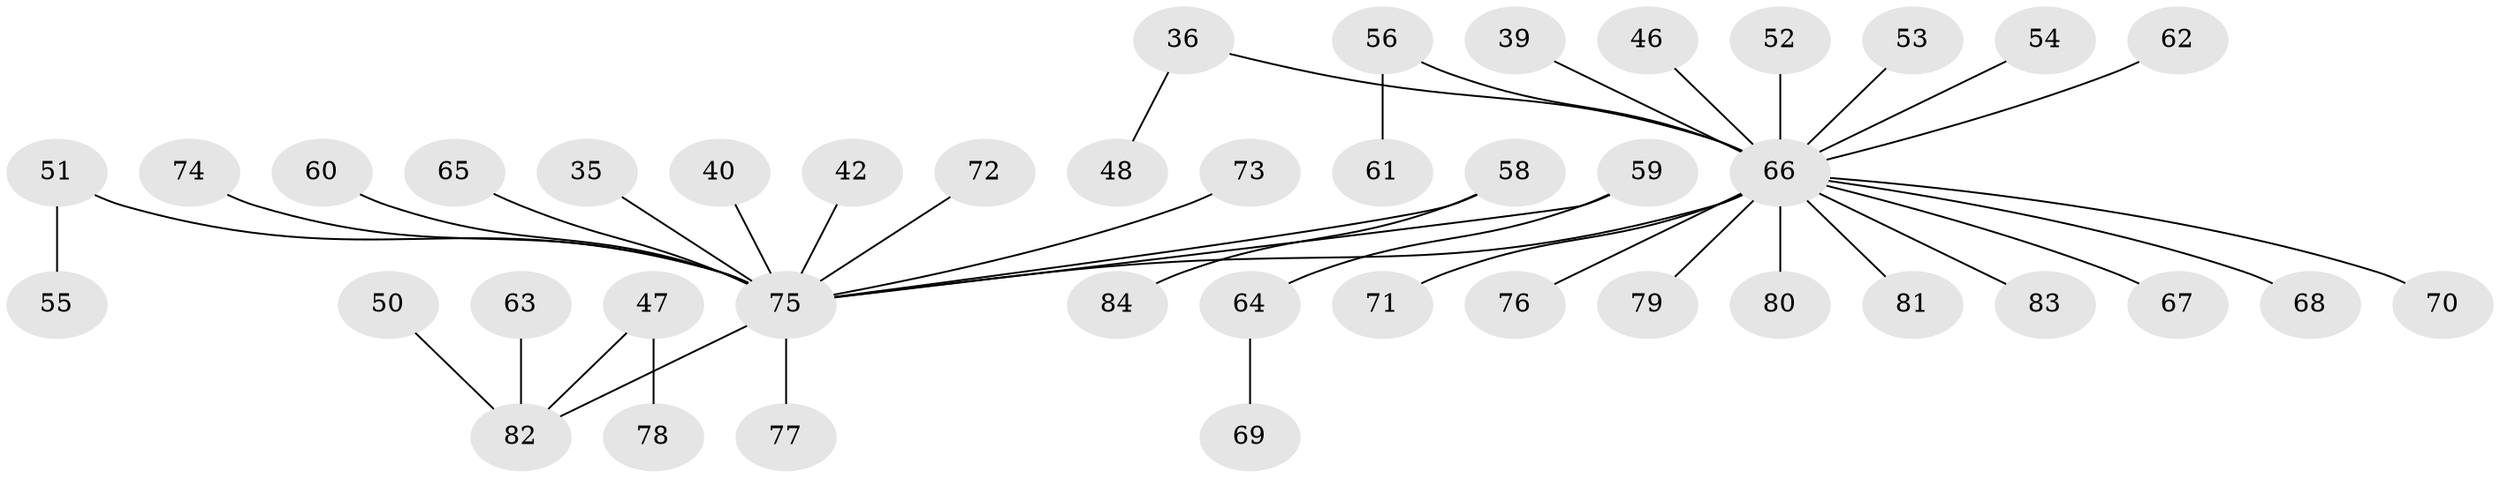 // original degree distribution, {5: 0.03571428571428571, 7: 0.011904761904761904, 6: 0.023809523809523808, 2: 0.2857142857142857, 3: 0.07142857142857142, 4: 0.07142857142857142, 1: 0.5}
// Generated by graph-tools (version 1.1) at 2025/52/03/09/25 04:52:50]
// undirected, 42 vertices, 41 edges
graph export_dot {
graph [start="1"]
  node [color=gray90,style=filled];
  35;
  36;
  39;
  40;
  42;
  46;
  47;
  48;
  50;
  51;
  52;
  53;
  54;
  55;
  56;
  58;
  59;
  60;
  61;
  62;
  63;
  64;
  65;
  66 [super="+1+14+18+7+26+27+28+38+41+43+30"];
  67;
  68;
  69;
  70;
  71;
  72;
  73;
  74;
  75 [super="+16+19+17+25+57+21+37+44+49+31+45+33"];
  76;
  77;
  78;
  79;
  80;
  81;
  82 [super="+34"];
  83;
  84;
  35 -- 75;
  36 -- 48;
  36 -- 66;
  39 -- 66;
  40 -- 75;
  42 -- 75;
  46 -- 66;
  47 -- 78;
  47 -- 82;
  50 -- 82;
  51 -- 55;
  51 -- 75;
  52 -- 66;
  53 -- 66;
  54 -- 66;
  56 -- 61;
  56 -- 66;
  58 -- 84;
  58 -- 75;
  59 -- 64;
  59 -- 75;
  60 -- 75;
  62 -- 66;
  63 -- 82;
  64 -- 69;
  65 -- 75;
  66 -- 83;
  66 -- 71;
  66 -- 75;
  66 -- 80;
  66 -- 76;
  66 -- 79;
  66 -- 81;
  66 -- 67;
  66 -- 68;
  66 -- 70;
  72 -- 75;
  73 -- 75;
  74 -- 75;
  75 -- 77;
  75 -- 82;
}
